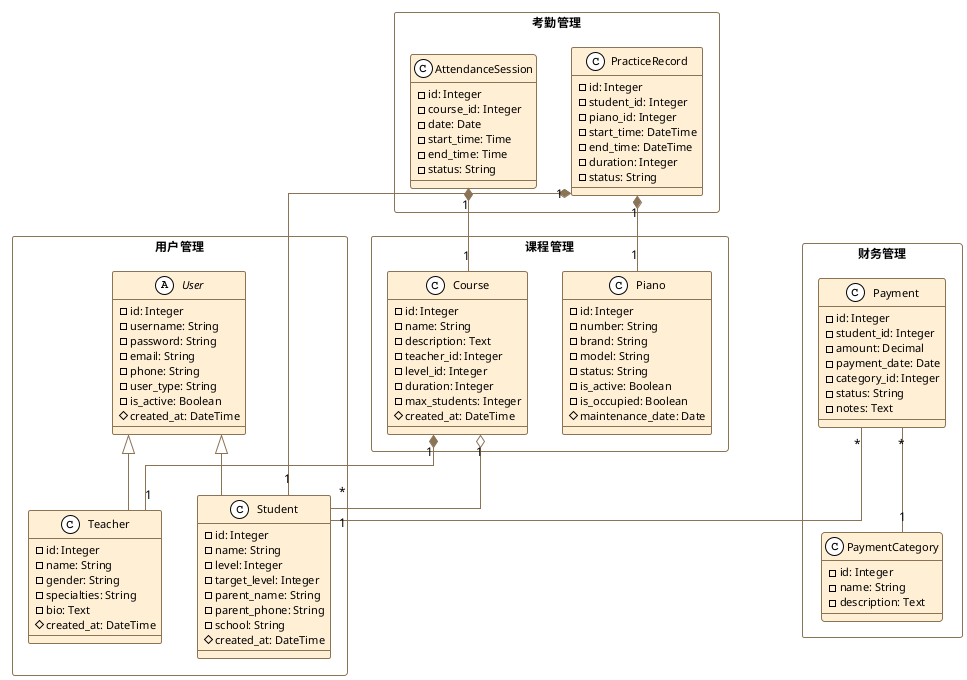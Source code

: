 @startuml 苗韵钢琴管理系统核心类图

' 设置主题和样式
!theme plain
skinparam backgroundColor white
skinparam ClassBackgroundColor #FFEFD5
skinparam ClassBorderColor #8B7355
skinparam PackageBackgroundColor transparent
skinparam PackageBorderColor #8B7355
skinparam ArrowColor #8B7355
skinparam linetype ortho
skinparam packageStyle rectangle
skinparam classFontName Microsoft YaHei
skinparam packageFontName Microsoft YaHei
skinparam defaultFontSize 12
skinparam classAttributeFontSize 11

' 用户管理包
package "用户管理" {
    abstract class User {
        - id: Integer
        - username: String
        - password: String
        - email: String
        - phone: String
        - user_type: String
        - is_active: Boolean
        # created_at: DateTime
    }

    class Student {
        - id: Integer
        - name: String
        - level: Integer
        - target_level: Integer
        - parent_name: String
        - parent_phone: String
        - school: String
        # created_at: DateTime
    }

    class Teacher {
        - id: Integer
        - name: String
        - gender: String
        - specialties: String
        - bio: Text
        # created_at: DateTime
    }
}

' 课程管理包
package "课程管理" {
    class Course {
        - id: Integer
        - name: String
        - description: Text
        - teacher_id: Integer
        - level_id: Integer
        - duration: Integer
        - max_students: Integer
        # created_at: DateTime
    }

    class Piano {
        - id: Integer
        - number: String
        - brand: String
        - model: String
        - status: String
        - is_active: Boolean
        - is_occupied: Boolean
        # maintenance_date: Date
    }
}

' 考勤管理包
package "考勤管理" {
    class AttendanceSession {
        - id: Integer
        - course_id: Integer
        - date: Date
        - start_time: Time
        - end_time: Time
        - status: String
    }

    class PracticeRecord {
        - id: Integer
        - student_id: Integer
        - piano_id: Integer
        - start_time: DateTime
        - end_time: DateTime
        - duration: Integer
        - status: String
    }
}

' 财务管理包
package "财务管理" {
    class Payment {
        - id: Integer
        - student_id: Integer
        - amount: Decimal
        - payment_date: Date
        - category_id: Integer
        - status: String
        - notes: Text
    }

    class PaymentCategory {
        - id: Integer
        - name: String
        - description: Text
    }
}

' 定义关系
User <|-- Student
User <|-- Teacher
Course "1" *-- "1" Teacher
Course "1" o-- "*" Student
AttendanceSession "1" *-- "1" Course
PracticeRecord "1" *-- "1" Student
PracticeRecord "1" *-- "1" Piano
Payment "*" -- "1" Student
Payment "*" -- "1" PaymentCategory

@enduml